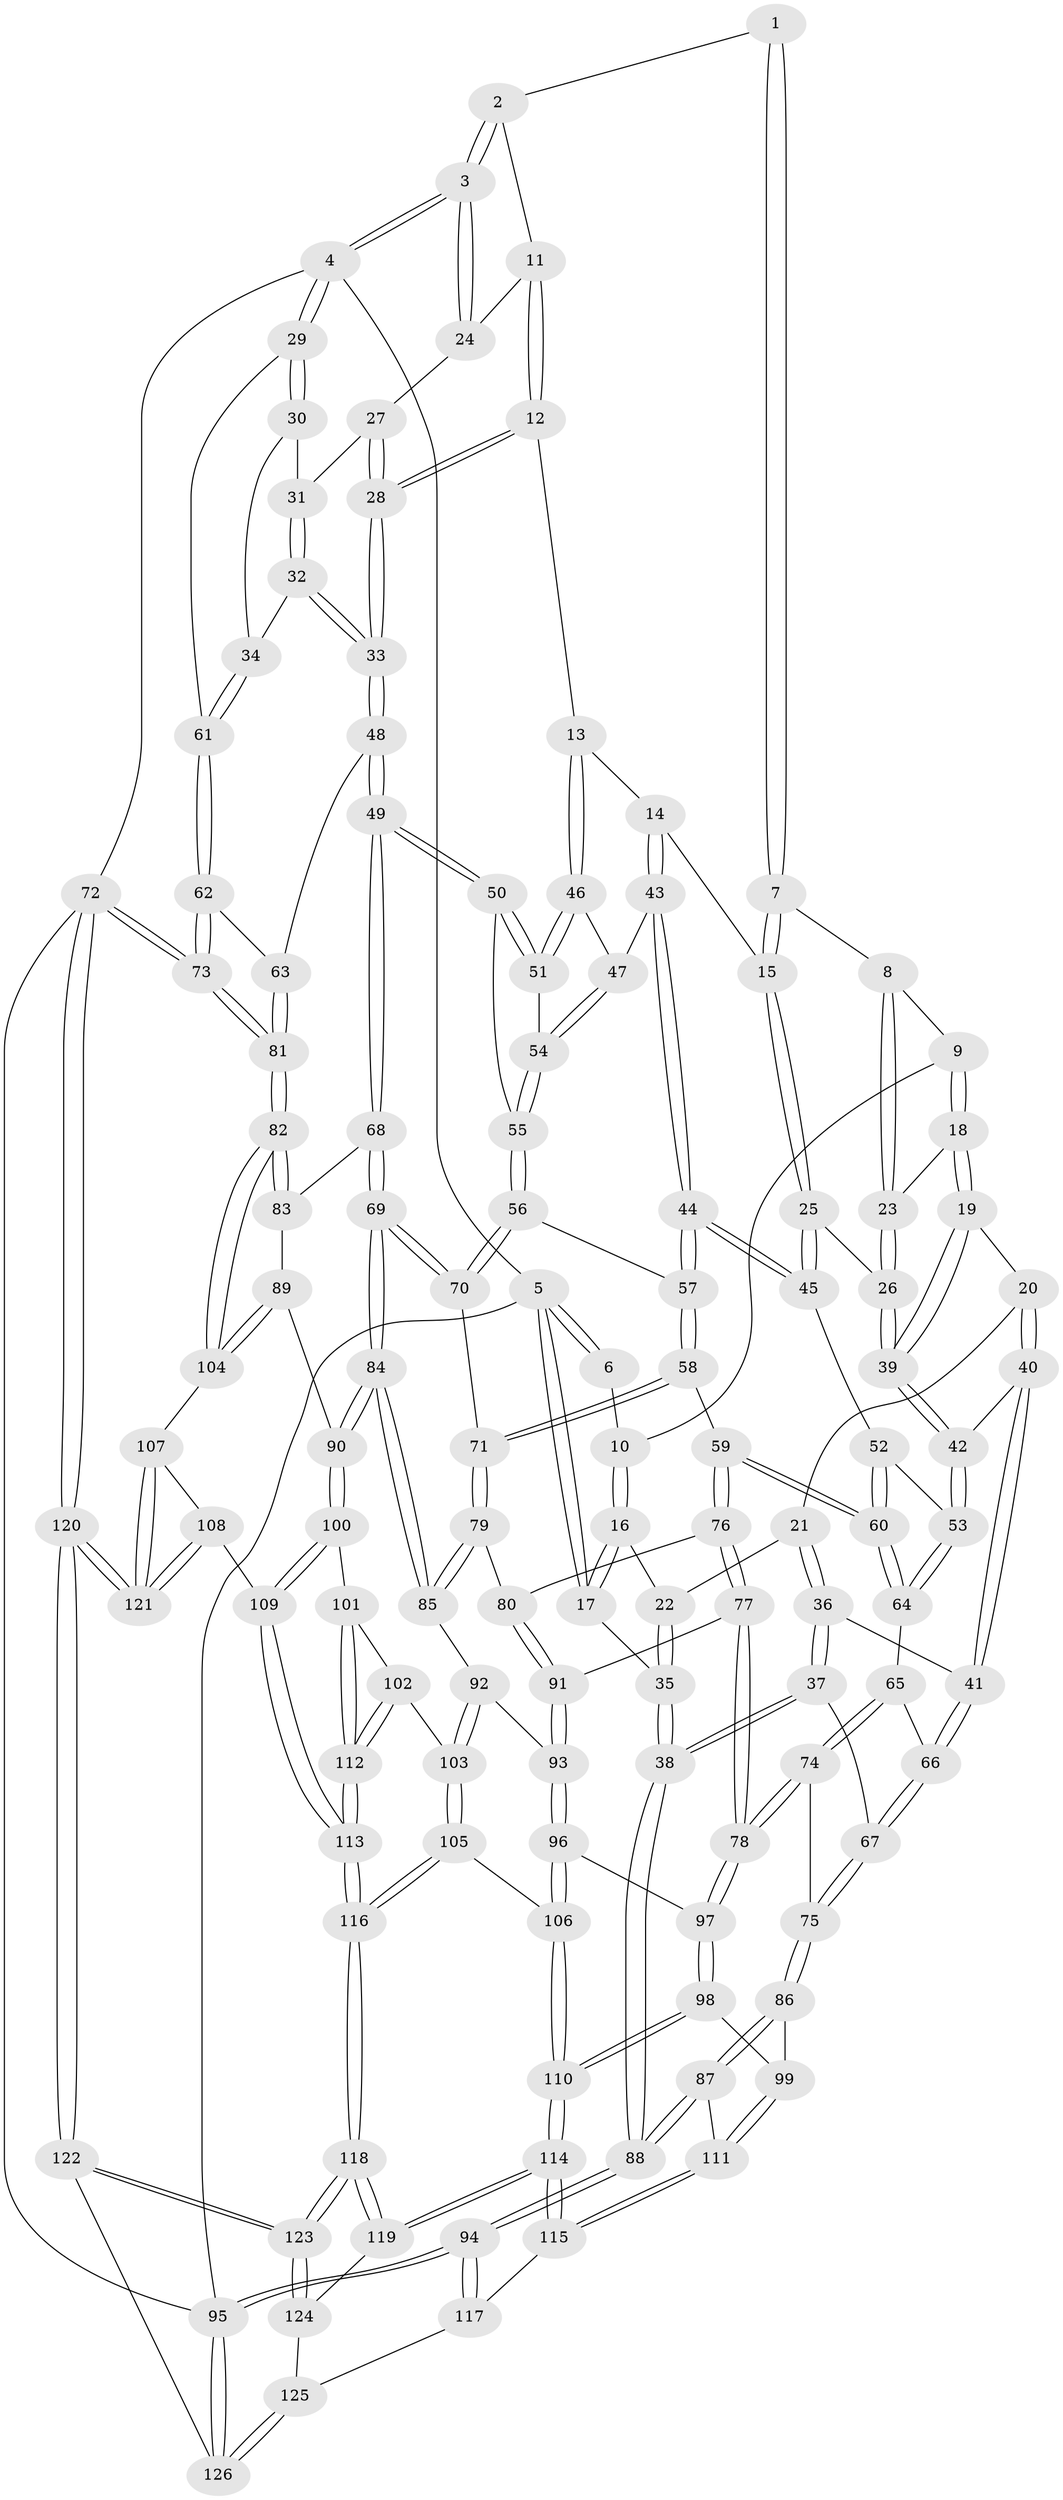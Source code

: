 // coarse degree distribution, {4: 0.36, 5: 0.41333333333333333, 3: 0.10666666666666667, 2: 0.013333333333333334, 7: 0.02666666666666667, 6: 0.05333333333333334, 8: 0.013333333333333334, 9: 0.013333333333333334}
// Generated by graph-tools (version 1.1) at 2025/04/03/04/25 22:04:45]
// undirected, 126 vertices, 312 edges
graph export_dot {
graph [start="1"]
  node [color=gray90,style=filled];
  1 [pos="+0.5268536769676112+0"];
  2 [pos="+0.6402726390665465+0"];
  3 [pos="+1+0"];
  4 [pos="+1+0"];
  5 [pos="+0+0"];
  6 [pos="+0.14214274300677976+0"];
  7 [pos="+0.4764387992190862+0"];
  8 [pos="+0.35124996941999836+0.047907844647483544"];
  9 [pos="+0.19790103724657918+0"];
  10 [pos="+0.1596841091728992+0"];
  11 [pos="+0.6939687899364948+0.04262312314882174"];
  12 [pos="+0.6693331631833125+0.15749997297127"];
  13 [pos="+0.6575758230410329+0.16238829918689335"];
  14 [pos="+0.5794355102178461+0.14772249015872674"];
  15 [pos="+0.4898053346684074+0.11093892965004276"];
  16 [pos="+0.08718120104114016+0.040954807125454566"];
  17 [pos="+0+0.09735551440637787"];
  18 [pos="+0.21877617033594723+0.06290089533422862"];
  19 [pos="+0.19325439894115917+0.1449530975293506"];
  20 [pos="+0.19133049791994658+0.1470823522532926"];
  21 [pos="+0.10049389469831133+0.132356828414814"];
  22 [pos="+0.0721650048271837+0.10253783408854919"];
  23 [pos="+0.31455586867839885+0.12521953965848684"];
  24 [pos="+0.8277651094522936+0.07965626140740294"];
  25 [pos="+0.4789942969124307+0.12491509732813698"];
  26 [pos="+0.3442796604984355+0.18913103610933724"];
  27 [pos="+0.8262454398299286+0.09934300816904403"];
  28 [pos="+0.7434173013797046+0.19012954935569973"];
  29 [pos="+1+0"];
  30 [pos="+0.8859907849912284+0.13693695060825292"];
  31 [pos="+0.8364453034006195+0.10978710714054635"];
  32 [pos="+0.8691573946802343+0.25275526331533"];
  33 [pos="+0.8282134909500818+0.30013227491109185"];
  34 [pos="+0.8813200108730084+0.24223114300146395"];
  35 [pos="+0+0.3007543868648278"];
  36 [pos="+0.11208547581961795+0.28475033117939813"];
  37 [pos="+0.018621205156347253+0.34861733834368974"];
  38 [pos="+0+0.3472194049126668"];
  39 [pos="+0.33543997175653767+0.20662768728745382"];
  40 [pos="+0.16449159629981383+0.2655760713094873"];
  41 [pos="+0.16404007370710008+0.2658931409466891"];
  42 [pos="+0.3255900730154635+0.2538854764288159"];
  43 [pos="+0.5483498158810348+0.25849669082283877"];
  44 [pos="+0.498062309384975+0.2726986481814477"];
  45 [pos="+0.4887535736923975+0.2656697409516565"];
  46 [pos="+0.631697607858201+0.2533801287197558"];
  47 [pos="+0.5575645791711933+0.2611060555825245"];
  48 [pos="+0.827044743696245+0.35199459799693744"];
  49 [pos="+0.8121852921539608+0.3714717305095039"];
  50 [pos="+0.7349699399853521+0.352076926661265"];
  51 [pos="+0.6326216033047404+0.2607263695029127"];
  52 [pos="+0.4876665601497428+0.2660334685226236"];
  53 [pos="+0.33127673890959075+0.2651341099756829"];
  54 [pos="+0.5906405436899425+0.34439472723836634"];
  55 [pos="+0.583554628777488+0.36850968098264086"];
  56 [pos="+0.5791516496301014+0.37236326086979066"];
  57 [pos="+0.5258947897669659+0.34976014865582944"];
  58 [pos="+0.4242681408418107+0.39766641668653135"];
  59 [pos="+0.400191533748174+0.3972536656049182"];
  60 [pos="+0.3852417809204773+0.38565935418292074"];
  61 [pos="+1+0.02571339275897514"];
  62 [pos="+1+0.2909772299365052"];
  63 [pos="+0.8962172560808795+0.36077567960776646"];
  64 [pos="+0.3476435667269507+0.36737532891593355"];
  65 [pos="+0.32053099167359417+0.38580892548806844"];
  66 [pos="+0.2519526597526728+0.3818935162477887"];
  67 [pos="+0.13410165799005747+0.4403839678642207"];
  68 [pos="+0.7996935120656854+0.4344074718096824"];
  69 [pos="+0.6644652943006217+0.5205499164382665"];
  70 [pos="+0.5833591675822533+0.4462099269953765"];
  71 [pos="+0.5208473025319237+0.47040976965813586"];
  72 [pos="+1+1"];
  73 [pos="+1+0.6751293185097331"];
  74 [pos="+0.2584448221531972+0.5405238340706973"];
  75 [pos="+0.17453052627649795+0.5148200400159659"];
  76 [pos="+0.4037125959575072+0.4711935378874658"];
  77 [pos="+0.3376142596161225+0.5431819464746656"];
  78 [pos="+0.2796638143250101+0.5652117689273467"];
  79 [pos="+0.49747644283463877+0.5099490063316225"];
  80 [pos="+0.4660576960061943+0.5353045971591347"];
  81 [pos="+1+0.6732931111670123"];
  82 [pos="+1+0.6809055668613431"];
  83 [pos="+0.8063886481052507+0.44469318872737346"];
  84 [pos="+0.6513493192701787+0.573788012514176"];
  85 [pos="+0.6082371700674924+0.5869665288977536"];
  86 [pos="+0.11612994012695767+0.5846062953949955"];
  87 [pos="+0+0.6622680497633567"];
  88 [pos="+0+0.6674722116750145"];
  89 [pos="+0.7884926297140926+0.6263427852063983"];
  90 [pos="+0.6941926168860135+0.6497325939012749"];
  91 [pos="+0.45857966004086514+0.5743131502703107"];
  92 [pos="+0.6080343447325005+0.5870792686566593"];
  93 [pos="+0.46845285887404986+0.6150298768985178"];
  94 [pos="+0+0.93649827192945"];
  95 [pos="+0+1"];
  96 [pos="+0.45145935160848877+0.6580654882611926"];
  97 [pos="+0.28710161126923794+0.6147594114171449"];
  98 [pos="+0.25908078673615037+0.6851244566705927"];
  99 [pos="+0.21438799300873224+0.6877569749762577"];
  100 [pos="+0.6932496018097365+0.6762112712945326"];
  101 [pos="+0.6674000811931777+0.7011178707387156"];
  102 [pos="+0.5885149770472443+0.714973025116435"];
  103 [pos="+0.5406984920853098+0.7206879433892377"];
  104 [pos="+1+0.6904271874248705"];
  105 [pos="+0.505283673240864+0.7401583966826781"];
  106 [pos="+0.463826797137329+0.7168887476482639"];
  107 [pos="+0.990567392333636+0.7095653231752425"];
  108 [pos="+0.8174523417346599+0.7961207103665893"];
  109 [pos="+0.8044191035601123+0.7938184856602198"];
  110 [pos="+0.31470418360378827+0.8154555459609001"];
  111 [pos="+0.11928541722248136+0.72744379334551"];
  112 [pos="+0.6353981104463999+0.8165714205330348"];
  113 [pos="+0.617691964052283+0.8896278294035054"];
  114 [pos="+0.30526163565865055+0.8551154008648973"];
  115 [pos="+0.15298260188029703+0.8387600675096459"];
  116 [pos="+0.5865823736043332+0.9225061930520412"];
  117 [pos="+0.07854364538009684+0.8946083470414895"];
  118 [pos="+0.5782000083437224+0.9573479549172588"];
  119 [pos="+0.3108201145760943+0.8704208963323182"];
  120 [pos="+0.8376415947896269+1"];
  121 [pos="+0.844093646549032+1"];
  122 [pos="+0.6363106158668943+1"];
  123 [pos="+0.6004393878554323+1"];
  124 [pos="+0.2812785983361303+0.9666275625528663"];
  125 [pos="+0.24351772390487933+1"];
  126 [pos="+0.24157779281493397+1"];
  1 -- 2;
  1 -- 7;
  1 -- 7;
  2 -- 3;
  2 -- 3;
  2 -- 11;
  3 -- 4;
  3 -- 4;
  3 -- 24;
  3 -- 24;
  4 -- 5;
  4 -- 29;
  4 -- 29;
  4 -- 72;
  5 -- 6;
  5 -- 6;
  5 -- 17;
  5 -- 17;
  5 -- 95;
  6 -- 10;
  7 -- 8;
  7 -- 15;
  7 -- 15;
  8 -- 9;
  8 -- 23;
  8 -- 23;
  9 -- 10;
  9 -- 18;
  9 -- 18;
  10 -- 16;
  10 -- 16;
  11 -- 12;
  11 -- 12;
  11 -- 24;
  12 -- 13;
  12 -- 28;
  12 -- 28;
  13 -- 14;
  13 -- 46;
  13 -- 46;
  14 -- 15;
  14 -- 43;
  14 -- 43;
  15 -- 25;
  15 -- 25;
  16 -- 17;
  16 -- 17;
  16 -- 22;
  17 -- 35;
  18 -- 19;
  18 -- 19;
  18 -- 23;
  19 -- 20;
  19 -- 39;
  19 -- 39;
  20 -- 21;
  20 -- 40;
  20 -- 40;
  21 -- 22;
  21 -- 36;
  21 -- 36;
  22 -- 35;
  22 -- 35;
  23 -- 26;
  23 -- 26;
  24 -- 27;
  25 -- 26;
  25 -- 45;
  25 -- 45;
  26 -- 39;
  26 -- 39;
  27 -- 28;
  27 -- 28;
  27 -- 31;
  28 -- 33;
  28 -- 33;
  29 -- 30;
  29 -- 30;
  29 -- 61;
  30 -- 31;
  30 -- 34;
  31 -- 32;
  31 -- 32;
  32 -- 33;
  32 -- 33;
  32 -- 34;
  33 -- 48;
  33 -- 48;
  34 -- 61;
  34 -- 61;
  35 -- 38;
  35 -- 38;
  36 -- 37;
  36 -- 37;
  36 -- 41;
  37 -- 38;
  37 -- 38;
  37 -- 67;
  38 -- 88;
  38 -- 88;
  39 -- 42;
  39 -- 42;
  40 -- 41;
  40 -- 41;
  40 -- 42;
  41 -- 66;
  41 -- 66;
  42 -- 53;
  42 -- 53;
  43 -- 44;
  43 -- 44;
  43 -- 47;
  44 -- 45;
  44 -- 45;
  44 -- 57;
  44 -- 57;
  45 -- 52;
  46 -- 47;
  46 -- 51;
  46 -- 51;
  47 -- 54;
  47 -- 54;
  48 -- 49;
  48 -- 49;
  48 -- 63;
  49 -- 50;
  49 -- 50;
  49 -- 68;
  49 -- 68;
  50 -- 51;
  50 -- 51;
  50 -- 55;
  51 -- 54;
  52 -- 53;
  52 -- 60;
  52 -- 60;
  53 -- 64;
  53 -- 64;
  54 -- 55;
  54 -- 55;
  55 -- 56;
  55 -- 56;
  56 -- 57;
  56 -- 70;
  56 -- 70;
  57 -- 58;
  57 -- 58;
  58 -- 59;
  58 -- 71;
  58 -- 71;
  59 -- 60;
  59 -- 60;
  59 -- 76;
  59 -- 76;
  60 -- 64;
  60 -- 64;
  61 -- 62;
  61 -- 62;
  62 -- 63;
  62 -- 73;
  62 -- 73;
  63 -- 81;
  63 -- 81;
  64 -- 65;
  65 -- 66;
  65 -- 74;
  65 -- 74;
  66 -- 67;
  66 -- 67;
  67 -- 75;
  67 -- 75;
  68 -- 69;
  68 -- 69;
  68 -- 83;
  69 -- 70;
  69 -- 70;
  69 -- 84;
  69 -- 84;
  70 -- 71;
  71 -- 79;
  71 -- 79;
  72 -- 73;
  72 -- 73;
  72 -- 120;
  72 -- 120;
  72 -- 95;
  73 -- 81;
  73 -- 81;
  74 -- 75;
  74 -- 78;
  74 -- 78;
  75 -- 86;
  75 -- 86;
  76 -- 77;
  76 -- 77;
  76 -- 80;
  77 -- 78;
  77 -- 78;
  77 -- 91;
  78 -- 97;
  78 -- 97;
  79 -- 80;
  79 -- 85;
  79 -- 85;
  80 -- 91;
  80 -- 91;
  81 -- 82;
  81 -- 82;
  82 -- 83;
  82 -- 83;
  82 -- 104;
  82 -- 104;
  83 -- 89;
  84 -- 85;
  84 -- 85;
  84 -- 90;
  84 -- 90;
  85 -- 92;
  86 -- 87;
  86 -- 87;
  86 -- 99;
  87 -- 88;
  87 -- 88;
  87 -- 111;
  88 -- 94;
  88 -- 94;
  89 -- 90;
  89 -- 104;
  89 -- 104;
  90 -- 100;
  90 -- 100;
  91 -- 93;
  91 -- 93;
  92 -- 93;
  92 -- 103;
  92 -- 103;
  93 -- 96;
  93 -- 96;
  94 -- 95;
  94 -- 95;
  94 -- 117;
  94 -- 117;
  95 -- 126;
  95 -- 126;
  96 -- 97;
  96 -- 106;
  96 -- 106;
  97 -- 98;
  97 -- 98;
  98 -- 99;
  98 -- 110;
  98 -- 110;
  99 -- 111;
  99 -- 111;
  100 -- 101;
  100 -- 109;
  100 -- 109;
  101 -- 102;
  101 -- 112;
  101 -- 112;
  102 -- 103;
  102 -- 112;
  102 -- 112;
  103 -- 105;
  103 -- 105;
  104 -- 107;
  105 -- 106;
  105 -- 116;
  105 -- 116;
  106 -- 110;
  106 -- 110;
  107 -- 108;
  107 -- 121;
  107 -- 121;
  108 -- 109;
  108 -- 121;
  108 -- 121;
  109 -- 113;
  109 -- 113;
  110 -- 114;
  110 -- 114;
  111 -- 115;
  111 -- 115;
  112 -- 113;
  112 -- 113;
  113 -- 116;
  113 -- 116;
  114 -- 115;
  114 -- 115;
  114 -- 119;
  114 -- 119;
  115 -- 117;
  116 -- 118;
  116 -- 118;
  117 -- 125;
  118 -- 119;
  118 -- 119;
  118 -- 123;
  118 -- 123;
  119 -- 124;
  120 -- 121;
  120 -- 121;
  120 -- 122;
  120 -- 122;
  122 -- 123;
  122 -- 123;
  122 -- 126;
  123 -- 124;
  123 -- 124;
  124 -- 125;
  125 -- 126;
  125 -- 126;
}
